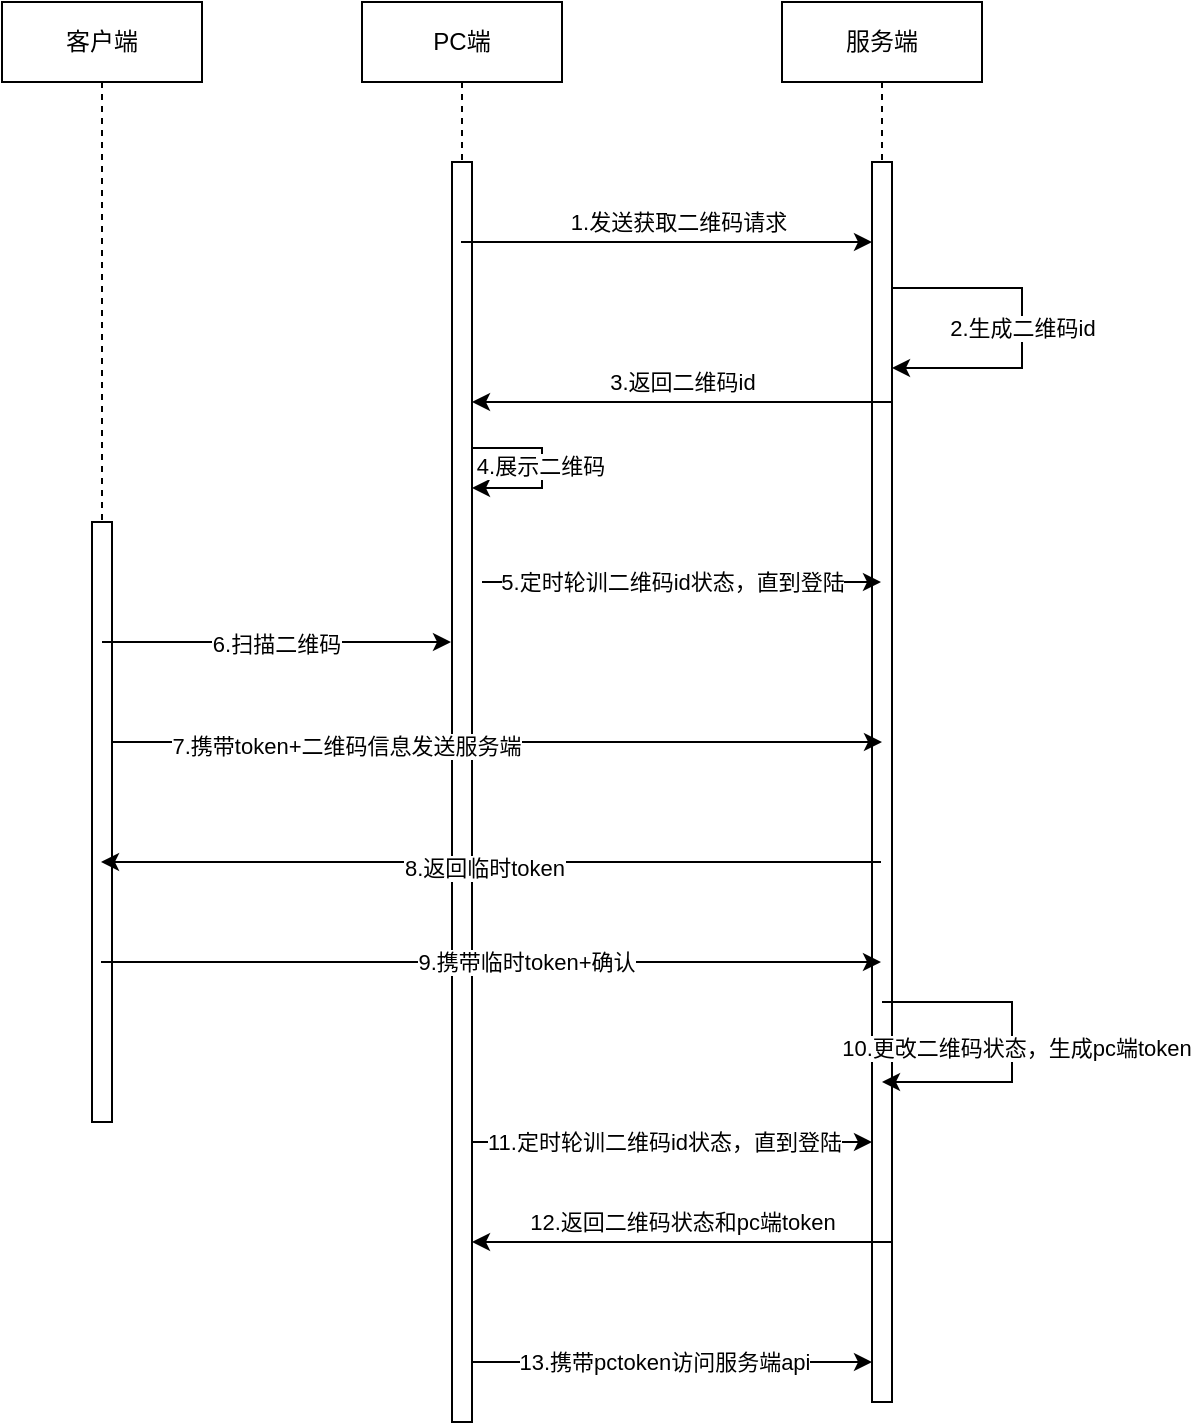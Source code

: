 <mxfile version="24.3.1" type="github">
  <diagram name="Page-1" id="2YBvvXClWsGukQMizWep">
    <mxGraphModel dx="954" dy="581" grid="1" gridSize="10" guides="1" tooltips="1" connect="1" arrows="1" fold="1" page="1" pageScale="1" pageWidth="850" pageHeight="1100" math="0" shadow="0">
      <root>
        <mxCell id="0" />
        <mxCell id="1" parent="0" />
        <mxCell id="aM9ryv3xv72pqoxQDRHE-1" value="客户端" style="shape=umlLifeline;perimeter=lifelinePerimeter;whiteSpace=wrap;html=1;container=0;dropTarget=0;collapsible=0;recursiveResize=0;outlineConnect=0;portConstraint=eastwest;newEdgeStyle={&quot;edgeStyle&quot;:&quot;elbowEdgeStyle&quot;,&quot;elbow&quot;:&quot;vertical&quot;,&quot;curved&quot;:0,&quot;rounded&quot;:0};" parent="1" vertex="1">
          <mxGeometry x="40" y="40" width="100" height="560" as="geometry" />
        </mxCell>
        <mxCell id="aM9ryv3xv72pqoxQDRHE-2" value="" style="html=1;points=[];perimeter=orthogonalPerimeter;outlineConnect=0;targetShapes=umlLifeline;portConstraint=eastwest;newEdgeStyle={&quot;edgeStyle&quot;:&quot;elbowEdgeStyle&quot;,&quot;elbow&quot;:&quot;vertical&quot;,&quot;curved&quot;:0,&quot;rounded&quot;:0};" parent="aM9ryv3xv72pqoxQDRHE-1" vertex="1">
          <mxGeometry x="45" y="260" width="10" height="300" as="geometry" />
        </mxCell>
        <mxCell id="aM9ryv3xv72pqoxQDRHE-5" value="PC端" style="shape=umlLifeline;perimeter=lifelinePerimeter;whiteSpace=wrap;html=1;container=0;dropTarget=0;collapsible=0;recursiveResize=0;outlineConnect=0;portConstraint=eastwest;newEdgeStyle={&quot;edgeStyle&quot;:&quot;elbowEdgeStyle&quot;,&quot;elbow&quot;:&quot;vertical&quot;,&quot;curved&quot;:0,&quot;rounded&quot;:0};" parent="1" vertex="1">
          <mxGeometry x="220" y="40" width="100" height="710" as="geometry" />
        </mxCell>
        <mxCell id="aM9ryv3xv72pqoxQDRHE-6" value="" style="html=1;points=[];perimeter=orthogonalPerimeter;outlineConnect=0;targetShapes=umlLifeline;portConstraint=eastwest;newEdgeStyle={&quot;edgeStyle&quot;:&quot;elbowEdgeStyle&quot;,&quot;elbow&quot;:&quot;vertical&quot;,&quot;curved&quot;:0,&quot;rounded&quot;:0};" parent="aM9ryv3xv72pqoxQDRHE-5" vertex="1">
          <mxGeometry x="45" y="80" width="10" height="630" as="geometry" />
        </mxCell>
        <mxCell id="LMDaPHY8Nnstdqsu311s-11" value="" style="endArrow=classic;html=1;rounded=0;" edge="1" parent="aM9ryv3xv72pqoxQDRHE-5">
          <mxGeometry width="50" height="50" relative="1" as="geometry">
            <mxPoint x="55" y="223" as="sourcePoint" />
            <mxPoint x="55" y="243" as="targetPoint" />
            <Array as="points">
              <mxPoint x="90" y="223" />
              <mxPoint x="90" y="243" />
            </Array>
          </mxGeometry>
        </mxCell>
        <mxCell id="LMDaPHY8Nnstdqsu311s-13" value="4.展示二维码" style="edgeLabel;html=1;align=center;verticalAlign=middle;resizable=0;points=[];" vertex="1" connectable="0" parent="LMDaPHY8Nnstdqsu311s-11">
          <mxGeometry x="-0.029" y="-1" relative="1" as="geometry">
            <mxPoint as="offset" />
          </mxGeometry>
        </mxCell>
        <mxCell id="LMDaPHY8Nnstdqsu311s-1" value="服务端" style="shape=umlLifeline;perimeter=lifelinePerimeter;whiteSpace=wrap;html=1;container=0;dropTarget=0;collapsible=0;recursiveResize=0;outlineConnect=0;portConstraint=eastwest;newEdgeStyle={&quot;edgeStyle&quot;:&quot;elbowEdgeStyle&quot;,&quot;elbow&quot;:&quot;vertical&quot;,&quot;curved&quot;:0,&quot;rounded&quot;:0};" vertex="1" parent="1">
          <mxGeometry x="430" y="40" width="100" height="700" as="geometry" />
        </mxCell>
        <mxCell id="LMDaPHY8Nnstdqsu311s-2" value="" style="html=1;points=[];perimeter=orthogonalPerimeter;outlineConnect=0;targetShapes=umlLifeline;portConstraint=eastwest;newEdgeStyle={&quot;edgeStyle&quot;:&quot;elbowEdgeStyle&quot;,&quot;elbow&quot;:&quot;vertical&quot;,&quot;curved&quot;:0,&quot;rounded&quot;:0};" vertex="1" parent="LMDaPHY8Nnstdqsu311s-1">
          <mxGeometry x="45" y="80" width="10" height="620" as="geometry" />
        </mxCell>
        <mxCell id="LMDaPHY8Nnstdqsu311s-8" value="2.生成二维码id" style="endArrow=classic;html=1;rounded=0;elbow=vertical;" edge="1" parent="LMDaPHY8Nnstdqsu311s-1">
          <mxGeometry width="50" height="50" relative="1" as="geometry">
            <mxPoint x="55" y="143" as="sourcePoint" />
            <mxPoint x="55" y="183" as="targetPoint" />
            <Array as="points">
              <mxPoint x="120" y="143" />
              <mxPoint x="120" y="183" />
            </Array>
          </mxGeometry>
        </mxCell>
        <mxCell id="LMDaPHY8Nnstdqsu311s-3" value="" style="endArrow=classic;html=1;rounded=0;" edge="1" parent="1" target="LMDaPHY8Nnstdqsu311s-2">
          <mxGeometry width="50" height="50" relative="1" as="geometry">
            <mxPoint x="269.5" y="160" as="sourcePoint" />
            <mxPoint x="470" y="160" as="targetPoint" />
          </mxGeometry>
        </mxCell>
        <mxCell id="LMDaPHY8Nnstdqsu311s-7" value="1.发送获取二维码请求" style="edgeLabel;html=1;align=center;verticalAlign=middle;resizable=0;points=[];" vertex="1" connectable="0" parent="LMDaPHY8Nnstdqsu311s-3">
          <mxGeometry x="0.005" y="1" relative="1" as="geometry">
            <mxPoint x="5" y="-9" as="offset" />
          </mxGeometry>
        </mxCell>
        <mxCell id="LMDaPHY8Nnstdqsu311s-9" value="" style="endArrow=classic;html=1;rounded=0;" edge="1" parent="1">
          <mxGeometry width="50" height="50" relative="1" as="geometry">
            <mxPoint x="485" y="240" as="sourcePoint" />
            <mxPoint x="275" y="240" as="targetPoint" />
          </mxGeometry>
        </mxCell>
        <mxCell id="LMDaPHY8Nnstdqsu311s-10" value="3.返回二维码id" style="edgeLabel;html=1;align=center;verticalAlign=middle;resizable=0;points=[];" vertex="1" connectable="0" parent="LMDaPHY8Nnstdqsu311s-9">
          <mxGeometry x="0.005" y="2" relative="1" as="geometry">
            <mxPoint y="-12" as="offset" />
          </mxGeometry>
        </mxCell>
        <mxCell id="LMDaPHY8Nnstdqsu311s-14" value="" style="endArrow=classic;html=1;rounded=0;" edge="1" parent="1">
          <mxGeometry width="50" height="50" relative="1" as="geometry">
            <mxPoint x="90" y="360" as="sourcePoint" />
            <mxPoint x="264.5" y="360" as="targetPoint" />
          </mxGeometry>
        </mxCell>
        <mxCell id="LMDaPHY8Nnstdqsu311s-15" value="6.扫描二维码" style="edgeLabel;html=1;align=center;verticalAlign=middle;resizable=0;points=[];" vertex="1" connectable="0" parent="LMDaPHY8Nnstdqsu311s-14">
          <mxGeometry x="-0.003" y="-1" relative="1" as="geometry">
            <mxPoint as="offset" />
          </mxGeometry>
        </mxCell>
        <mxCell id="LMDaPHY8Nnstdqsu311s-16" value="" style="endArrow=classic;html=1;rounded=0;" edge="1" parent="1" target="LMDaPHY8Nnstdqsu311s-1">
          <mxGeometry width="50" height="50" relative="1" as="geometry">
            <mxPoint x="280" y="330" as="sourcePoint" />
            <mxPoint x="269.5" y="330" as="targetPoint" />
            <Array as="points" />
          </mxGeometry>
        </mxCell>
        <mxCell id="LMDaPHY8Nnstdqsu311s-17" value="5.定时轮训二维码id状态，直到登陆" style="edgeLabel;html=1;align=center;verticalAlign=middle;resizable=0;points=[];" vertex="1" connectable="0" parent="LMDaPHY8Nnstdqsu311s-16">
          <mxGeometry x="-0.017" y="-1" relative="1" as="geometry">
            <mxPoint x="-3" y="-1" as="offset" />
          </mxGeometry>
        </mxCell>
        <mxCell id="LMDaPHY8Nnstdqsu311s-18" value="" style="endArrow=classic;html=1;rounded=0;" edge="1" parent="1">
          <mxGeometry width="50" height="50" relative="1" as="geometry">
            <mxPoint x="95" y="410" as="sourcePoint" />
            <mxPoint x="480" y="410" as="targetPoint" />
          </mxGeometry>
        </mxCell>
        <mxCell id="LMDaPHY8Nnstdqsu311s-19" value="7.携带token+二维码信息发送服务端" style="edgeLabel;html=1;align=center;verticalAlign=middle;resizable=0;points=[];" vertex="1" connectable="0" parent="LMDaPHY8Nnstdqsu311s-18">
          <mxGeometry x="-0.392" y="-2" relative="1" as="geometry">
            <mxPoint as="offset" />
          </mxGeometry>
        </mxCell>
        <mxCell id="LMDaPHY8Nnstdqsu311s-20" value="" style="endArrow=classic;html=1;rounded=0;" edge="1" parent="1">
          <mxGeometry width="50" height="50" relative="1" as="geometry">
            <mxPoint x="479.5" y="470" as="sourcePoint" />
            <mxPoint x="89.5" y="470" as="targetPoint" />
          </mxGeometry>
        </mxCell>
        <mxCell id="LMDaPHY8Nnstdqsu311s-21" value="8.返回临时token" style="edgeLabel;html=1;align=center;verticalAlign=middle;resizable=0;points=[];" vertex="1" connectable="0" parent="LMDaPHY8Nnstdqsu311s-20">
          <mxGeometry x="0.018" y="3" relative="1" as="geometry">
            <mxPoint as="offset" />
          </mxGeometry>
        </mxCell>
        <mxCell id="LMDaPHY8Nnstdqsu311s-22" value="" style="endArrow=classic;html=1;rounded=0;" edge="1" parent="1" target="LMDaPHY8Nnstdqsu311s-1">
          <mxGeometry width="50" height="50" relative="1" as="geometry">
            <mxPoint x="89.5" y="520" as="sourcePoint" />
            <mxPoint x="260" y="520" as="targetPoint" />
          </mxGeometry>
        </mxCell>
        <mxCell id="LMDaPHY8Nnstdqsu311s-23" value="9.携带临时token+确认" style="edgeLabel;html=1;align=center;verticalAlign=middle;resizable=0;points=[];" vertex="1" connectable="0" parent="LMDaPHY8Nnstdqsu311s-22">
          <mxGeometry x="0.085" relative="1" as="geometry">
            <mxPoint x="1" as="offset" />
          </mxGeometry>
        </mxCell>
        <mxCell id="LMDaPHY8Nnstdqsu311s-24" value="" style="endArrow=classic;html=1;rounded=0;elbow=vertical;" edge="1" parent="1">
          <mxGeometry width="50" height="50" relative="1" as="geometry">
            <mxPoint x="480" y="540" as="sourcePoint" />
            <mxPoint x="480" y="580" as="targetPoint" />
            <Array as="points">
              <mxPoint x="545" y="540" />
              <mxPoint x="545" y="580" />
            </Array>
          </mxGeometry>
        </mxCell>
        <mxCell id="LMDaPHY8Nnstdqsu311s-25" value="10.更改二维码状态，生成pc端token" style="edgeLabel;html=1;align=center;verticalAlign=middle;resizable=0;points=[];" vertex="1" connectable="0" parent="LMDaPHY8Nnstdqsu311s-24">
          <mxGeometry x="0.035" y="2" relative="1" as="geometry">
            <mxPoint as="offset" />
          </mxGeometry>
        </mxCell>
        <mxCell id="LMDaPHY8Nnstdqsu311s-26" value="" style="endArrow=classic;html=1;rounded=0;" edge="1" parent="1">
          <mxGeometry width="50" height="50" relative="1" as="geometry">
            <mxPoint x="275" y="610" as="sourcePoint" />
            <mxPoint x="475" y="610" as="targetPoint" />
            <Array as="points" />
          </mxGeometry>
        </mxCell>
        <mxCell id="LMDaPHY8Nnstdqsu311s-27" value="11.定时轮训二维码id状态，直到登陆" style="edgeLabel;html=1;align=center;verticalAlign=middle;resizable=0;points=[];" vertex="1" connectable="0" parent="LMDaPHY8Nnstdqsu311s-26">
          <mxGeometry x="-0.017" y="-1" relative="1" as="geometry">
            <mxPoint x="-3" y="-1" as="offset" />
          </mxGeometry>
        </mxCell>
        <mxCell id="LMDaPHY8Nnstdqsu311s-28" value="" style="endArrow=classic;html=1;rounded=0;" edge="1" parent="1">
          <mxGeometry width="50" height="50" relative="1" as="geometry">
            <mxPoint x="485" y="660" as="sourcePoint" />
            <mxPoint x="275" y="660" as="targetPoint" />
          </mxGeometry>
        </mxCell>
        <mxCell id="LMDaPHY8Nnstdqsu311s-29" value="12.返回二维码状态和pc端token" style="edgeLabel;html=1;align=center;verticalAlign=middle;resizable=0;points=[];" vertex="1" connectable="0" parent="LMDaPHY8Nnstdqsu311s-28">
          <mxGeometry x="0.005" y="2" relative="1" as="geometry">
            <mxPoint y="-12" as="offset" />
          </mxGeometry>
        </mxCell>
        <mxCell id="LMDaPHY8Nnstdqsu311s-31" value="" style="endArrow=classic;html=1;rounded=0;" edge="1" parent="1">
          <mxGeometry width="50" height="50" relative="1" as="geometry">
            <mxPoint x="275" y="720" as="sourcePoint" />
            <mxPoint x="475" y="720" as="targetPoint" />
            <Array as="points" />
          </mxGeometry>
        </mxCell>
        <mxCell id="LMDaPHY8Nnstdqsu311s-32" value="13.携带pctoken访问服务端api" style="edgeLabel;html=1;align=center;verticalAlign=middle;resizable=0;points=[];" vertex="1" connectable="0" parent="LMDaPHY8Nnstdqsu311s-31">
          <mxGeometry x="-0.017" y="-1" relative="1" as="geometry">
            <mxPoint x="-3" y="-1" as="offset" />
          </mxGeometry>
        </mxCell>
      </root>
    </mxGraphModel>
  </diagram>
</mxfile>
